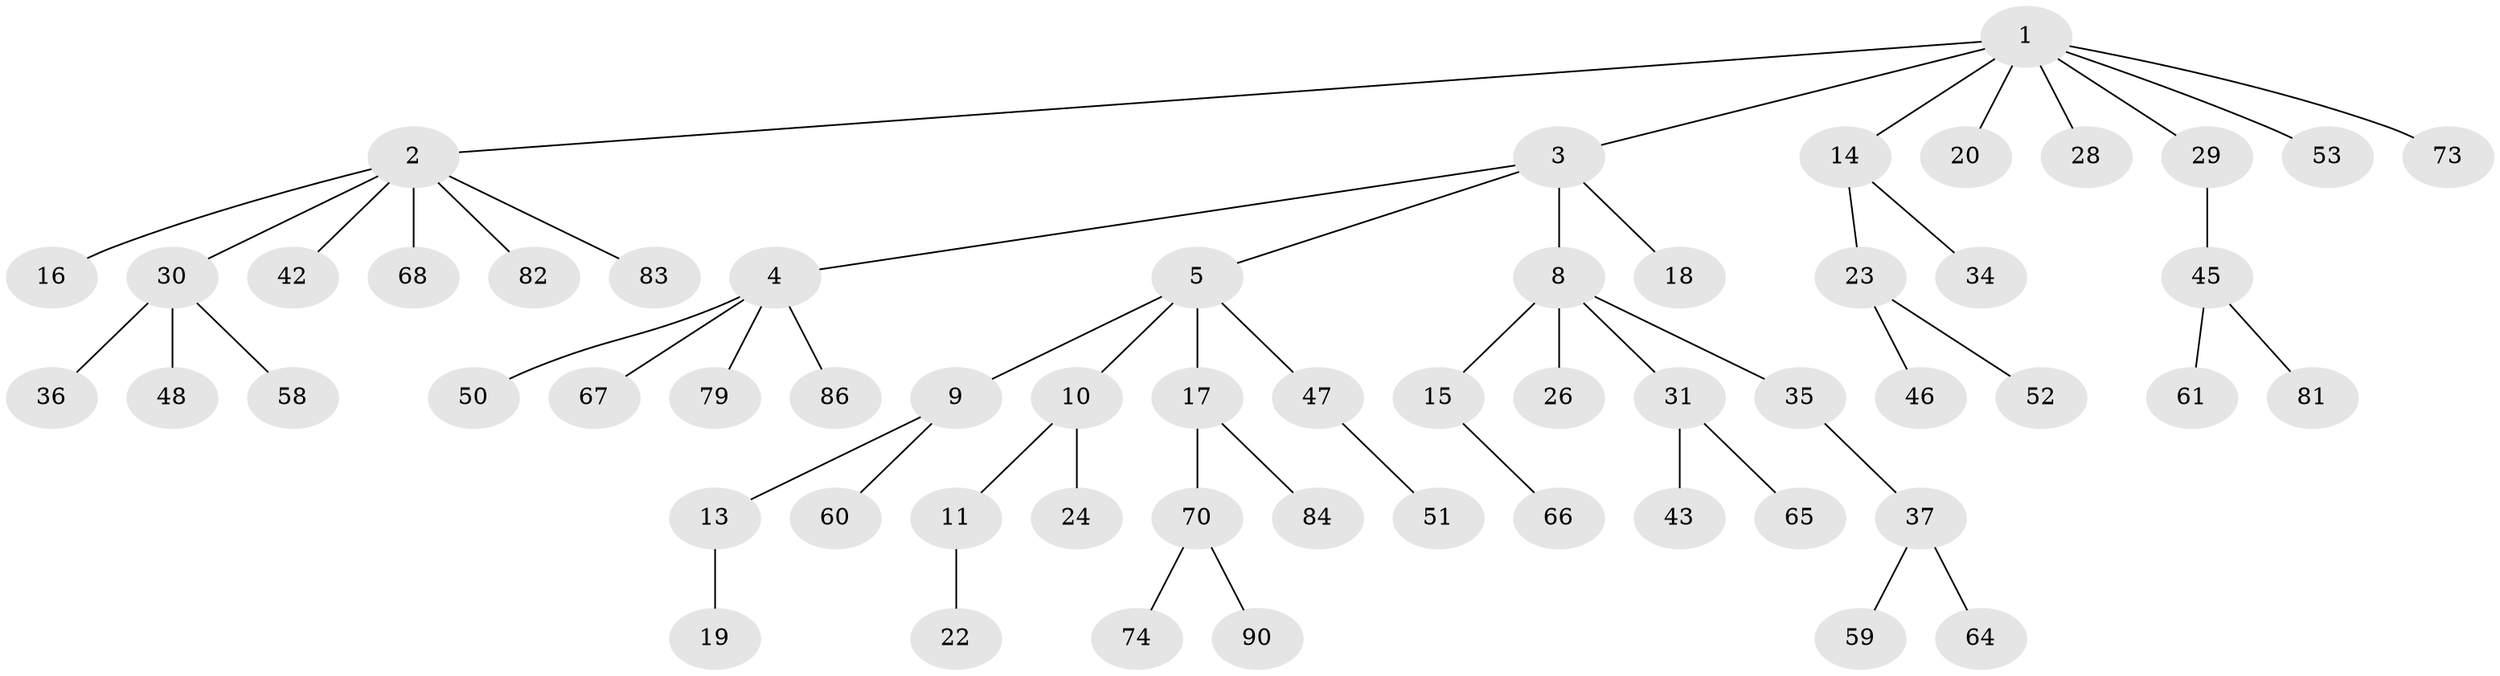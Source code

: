 // original degree distribution, {6: 0.03333333333333333, 7: 0.011111111111111112, 4: 0.05555555555555555, 2: 0.26666666666666666, 3: 0.15555555555555556, 1: 0.4777777777777778}
// Generated by graph-tools (version 1.1) at 2025/11/02/27/25 16:11:25]
// undirected, 58 vertices, 57 edges
graph export_dot {
graph [start="1"]
  node [color=gray90,style=filled];
  1 [super="+12"];
  2 [super="+6"];
  3 [super="+38"];
  4 [super="+62"];
  5 [super="+7"];
  8 [super="+49"];
  9 [super="+56"];
  10;
  11 [super="+40"];
  13 [super="+21"];
  14 [super="+27"];
  15;
  16;
  17 [super="+25"];
  18 [super="+57"];
  19;
  20;
  22 [super="+44"];
  23 [super="+32"];
  24;
  26;
  28 [super="+88"];
  29 [super="+33"];
  30 [super="+54"];
  31;
  34 [super="+41"];
  35;
  36;
  37 [super="+39"];
  42 [super="+78"];
  43;
  45 [super="+75"];
  46;
  47 [super="+55"];
  48 [super="+63"];
  50;
  51 [super="+87"];
  52 [super="+77"];
  53;
  58 [super="+76"];
  59 [super="+85"];
  60;
  61;
  64 [super="+69"];
  65;
  66 [super="+80"];
  67 [super="+71"];
  68 [super="+72"];
  70 [super="+89"];
  73;
  74;
  79;
  81;
  82;
  83;
  84;
  86;
  90;
  1 -- 2;
  1 -- 3;
  1 -- 20;
  1 -- 28;
  1 -- 53;
  1 -- 73;
  1 -- 29;
  1 -- 14;
  2 -- 16;
  2 -- 30;
  2 -- 42;
  2 -- 68;
  2 -- 83;
  2 -- 82;
  3 -- 4;
  3 -- 5;
  3 -- 8;
  3 -- 18;
  4 -- 50;
  4 -- 79;
  4 -- 67;
  4 -- 86;
  5 -- 10;
  5 -- 17;
  5 -- 9;
  5 -- 47;
  8 -- 15;
  8 -- 26;
  8 -- 31;
  8 -- 35;
  9 -- 13;
  9 -- 60;
  10 -- 11;
  10 -- 24;
  11 -- 22;
  13 -- 19;
  14 -- 23;
  14 -- 34;
  15 -- 66;
  17 -- 70;
  17 -- 84;
  23 -- 52;
  23 -- 46;
  29 -- 45;
  30 -- 36;
  30 -- 48;
  30 -- 58;
  31 -- 43;
  31 -- 65;
  35 -- 37;
  37 -- 64;
  37 -- 59;
  45 -- 61;
  45 -- 81;
  47 -- 51;
  70 -- 74;
  70 -- 90;
}
